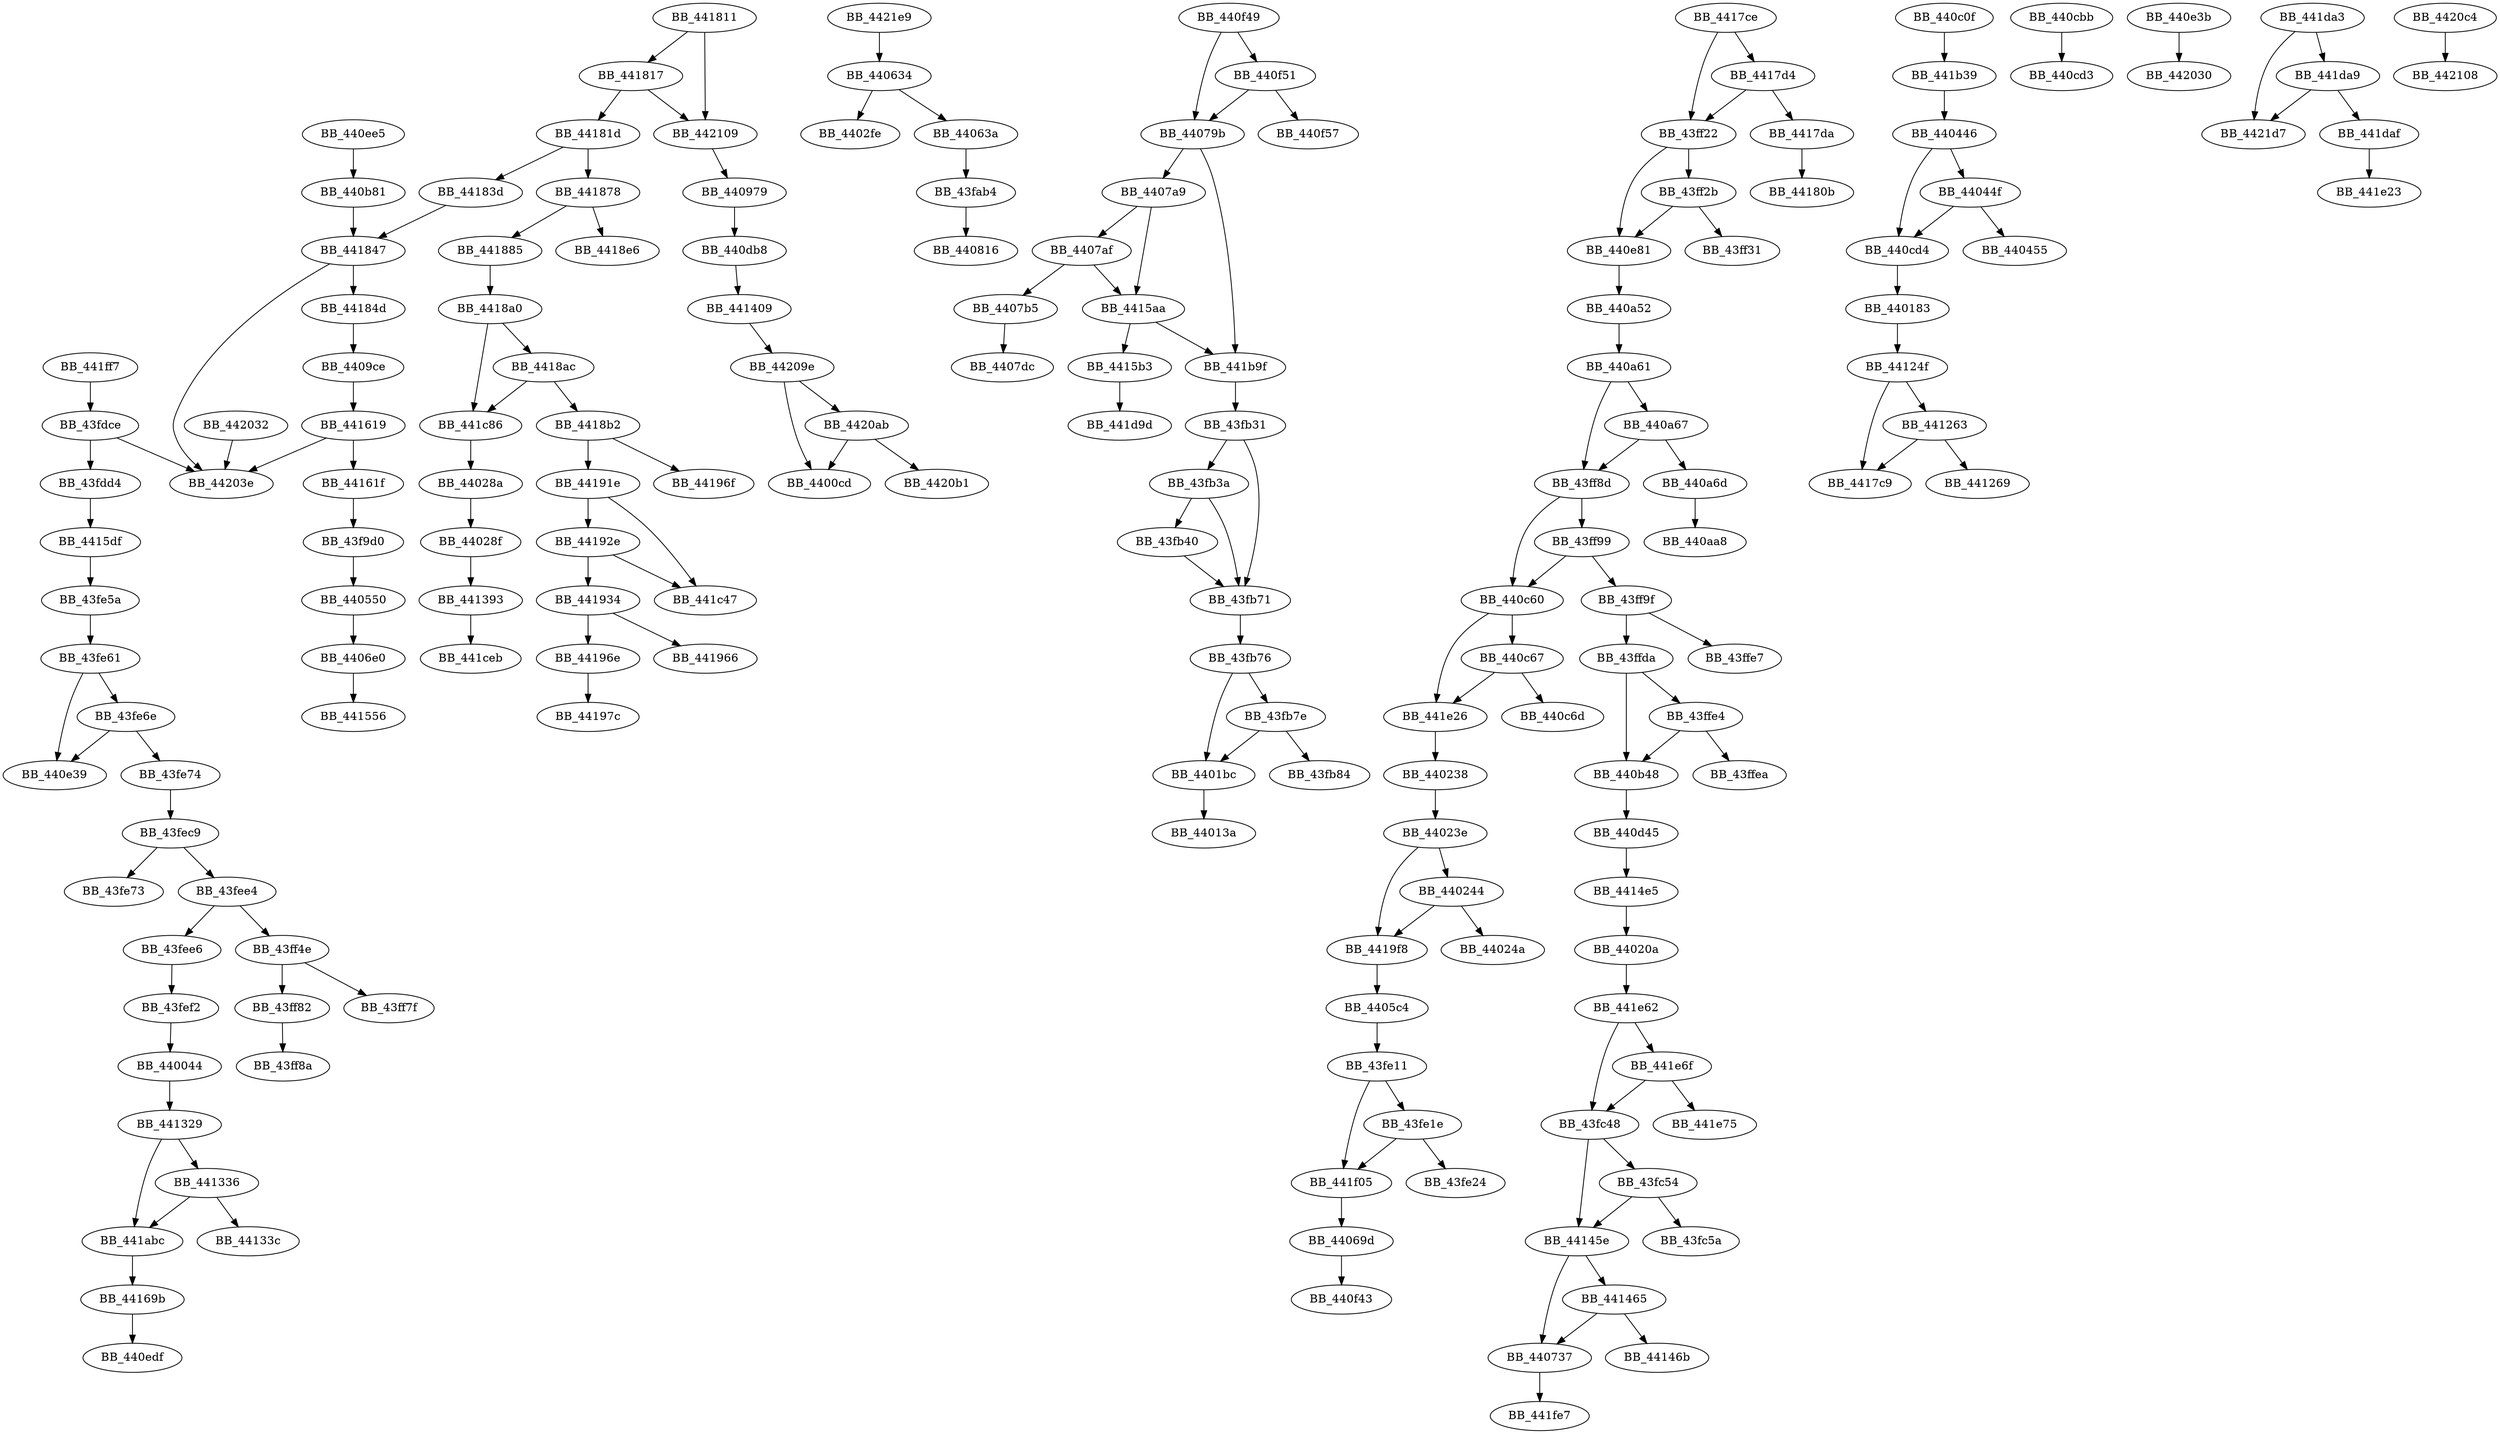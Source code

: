 DiGraph sub_440C0F{
BB_43f9d0->BB_440550
BB_43fab4->BB_440816
BB_43fb31->BB_43fb3a
BB_43fb31->BB_43fb71
BB_43fb3a->BB_43fb40
BB_43fb3a->BB_43fb71
BB_43fb40->BB_43fb71
BB_43fb71->BB_43fb76
BB_43fb76->BB_43fb7e
BB_43fb76->BB_4401bc
BB_43fb7e->BB_43fb84
BB_43fb7e->BB_4401bc
BB_43fc48->BB_43fc54
BB_43fc48->BB_44145e
BB_43fc54->BB_43fc5a
BB_43fc54->BB_44145e
BB_43fdce->BB_43fdd4
BB_43fdce->BB_44203e
BB_43fdd4->BB_4415df
BB_43fe11->BB_43fe1e
BB_43fe11->BB_441f05
BB_43fe1e->BB_43fe24
BB_43fe1e->BB_441f05
BB_43fe5a->BB_43fe61
BB_43fe61->BB_43fe6e
BB_43fe61->BB_440e39
BB_43fe6e->BB_43fe74
BB_43fe6e->BB_440e39
BB_43fe74->BB_43fec9
BB_43fec9->BB_43fe73
BB_43fec9->BB_43fee4
BB_43fee4->BB_43fee6
BB_43fee4->BB_43ff4e
BB_43fee6->BB_43fef2
BB_43fef2->BB_440044
BB_43ff22->BB_43ff2b
BB_43ff22->BB_440e81
BB_43ff2b->BB_43ff31
BB_43ff2b->BB_440e81
BB_43ff4e->BB_43ff7f
BB_43ff4e->BB_43ff82
BB_43ff82->BB_43ff8a
BB_43ff8d->BB_43ff99
BB_43ff8d->BB_440c60
BB_43ff99->BB_43ff9f
BB_43ff99->BB_440c60
BB_43ff9f->BB_43ffda
BB_43ff9f->BB_43ffe7
BB_43ffda->BB_43ffe4
BB_43ffda->BB_440b48
BB_43ffe4->BB_43ffea
BB_43ffe4->BB_440b48
BB_440044->BB_441329
BB_440183->BB_44124f
BB_4401bc->BB_44013a
BB_44020a->BB_441e62
BB_440238->BB_44023e
BB_44023e->BB_440244
BB_44023e->BB_4419f8
BB_440244->BB_44024a
BB_440244->BB_4419f8
BB_44028a->BB_44028f
BB_44028f->BB_441393
BB_440446->BB_44044f
BB_440446->BB_440cd4
BB_44044f->BB_440455
BB_44044f->BB_440cd4
BB_440550->BB_4406e0
BB_4405c4->BB_43fe11
BB_440634->BB_4402fe
BB_440634->BB_44063a
BB_44063a->BB_43fab4
BB_44069d->BB_440f43
BB_4406e0->BB_441556
BB_440737->BB_441fe7
BB_44079b->BB_4407a9
BB_44079b->BB_441b9f
BB_4407a9->BB_4407af
BB_4407a9->BB_4415aa
BB_4407af->BB_4407b5
BB_4407af->BB_4415aa
BB_4407b5->BB_4407dc
BB_440979->BB_440db8
BB_4409ce->BB_441619
BB_440a52->BB_440a61
BB_440a61->BB_43ff8d
BB_440a61->BB_440a67
BB_440a67->BB_43ff8d
BB_440a67->BB_440a6d
BB_440a6d->BB_440aa8
BB_440b48->BB_440d45
BB_440b81->BB_441847
BB_440c0f->BB_441b39
BB_440c60->BB_440c67
BB_440c60->BB_441e26
BB_440c67->BB_440c6d
BB_440c67->BB_441e26
BB_440cbb->BB_440cd3
BB_440cd4->BB_440183
BB_440d45->BB_4414e5
BB_440db8->BB_441409
BB_440e3b->BB_442030
BB_440e81->BB_440a52
BB_440ee5->BB_440b81
BB_440f49->BB_44079b
BB_440f49->BB_440f51
BB_440f51->BB_44079b
BB_440f51->BB_440f57
BB_44124f->BB_441263
BB_44124f->BB_4417c9
BB_441263->BB_441269
BB_441263->BB_4417c9
BB_441329->BB_441336
BB_441329->BB_441abc
BB_441336->BB_44133c
BB_441336->BB_441abc
BB_441393->BB_441ceb
BB_441409->BB_44209e
BB_44145e->BB_440737
BB_44145e->BB_441465
BB_441465->BB_440737
BB_441465->BB_44146b
BB_4414e5->BB_44020a
BB_4415aa->BB_4415b3
BB_4415aa->BB_441b9f
BB_4415b3->BB_441d9d
BB_4415df->BB_43fe5a
BB_441619->BB_44161f
BB_441619->BB_44203e
BB_44161f->BB_43f9d0
BB_44169b->BB_440edf
BB_4417ce->BB_43ff22
BB_4417ce->BB_4417d4
BB_4417d4->BB_43ff22
BB_4417d4->BB_4417da
BB_4417da->BB_44180b
BB_441811->BB_441817
BB_441811->BB_442109
BB_441817->BB_44181d
BB_441817->BB_442109
BB_44181d->BB_44183d
BB_44181d->BB_441878
BB_44183d->BB_441847
BB_441847->BB_44184d
BB_441847->BB_44203e
BB_44184d->BB_4409ce
BB_441878->BB_441885
BB_441878->BB_4418e6
BB_441885->BB_4418a0
BB_4418a0->BB_4418ac
BB_4418a0->BB_441c86
BB_4418ac->BB_4418b2
BB_4418ac->BB_441c86
BB_4418b2->BB_44191e
BB_4418b2->BB_44196f
BB_44191e->BB_44192e
BB_44191e->BB_441c47
BB_44192e->BB_441934
BB_44192e->BB_441c47
BB_441934->BB_441966
BB_441934->BB_44196e
BB_44196e->BB_44197c
BB_4419f8->BB_4405c4
BB_441abc->BB_44169b
BB_441b39->BB_440446
BB_441b9f->BB_43fb31
BB_441c86->BB_44028a
BB_441da3->BB_441da9
BB_441da3->BB_4421d7
BB_441da9->BB_441daf
BB_441da9->BB_4421d7
BB_441daf->BB_441e23
BB_441e26->BB_440238
BB_441e62->BB_43fc48
BB_441e62->BB_441e6f
BB_441e6f->BB_43fc48
BB_441e6f->BB_441e75
BB_441f05->BB_44069d
BB_441ff7->BB_43fdce
BB_442032->BB_44203e
BB_44209e->BB_4400cd
BB_44209e->BB_4420ab
BB_4420ab->BB_4400cd
BB_4420ab->BB_4420b1
BB_4420c4->BB_442108
BB_442109->BB_440979
BB_4421e9->BB_440634
}
